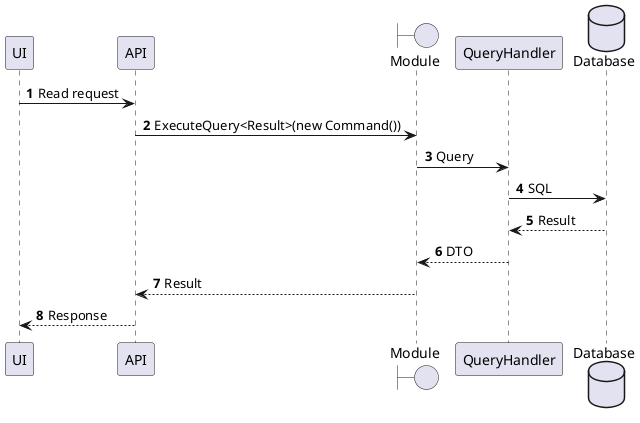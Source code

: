 @startuml

autonumber

participant UI
participant API
boundary Module
participant QueryHandler
database Database

UI -> API: Read request
API -> Module: ExecuteQuery<Result>(new Command())
Module -> QueryHandler: Query
QueryHandler -> Database: SQL
Database --> QueryHandler: Result
QueryHandler --> Module: DTO
Module --> API: Result
API --> UI: Response

@enduml